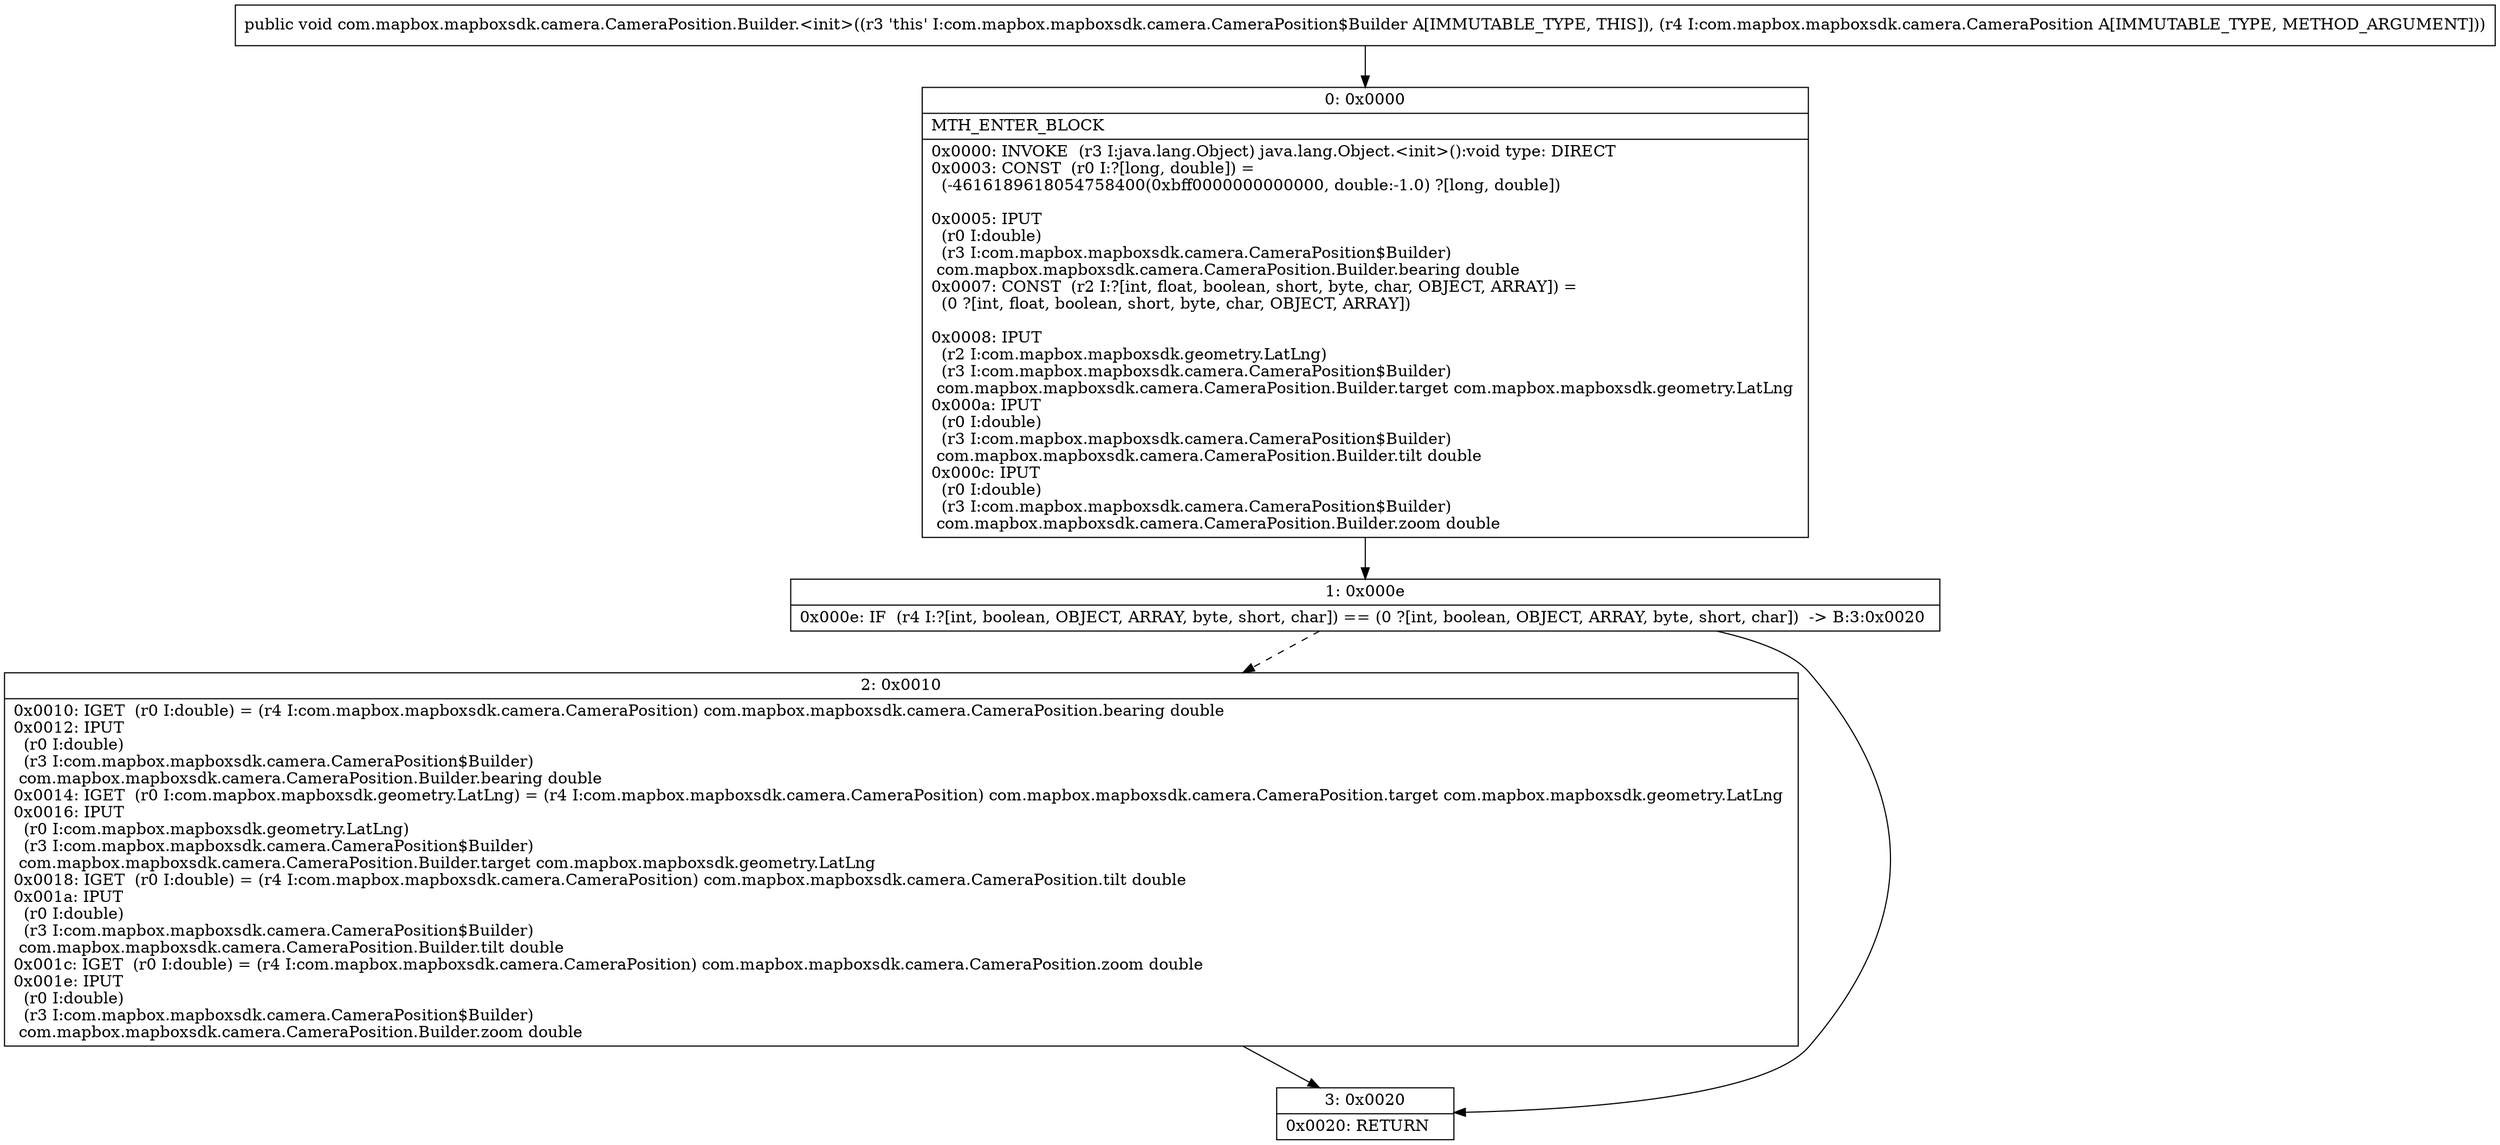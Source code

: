 digraph "CFG forcom.mapbox.mapboxsdk.camera.CameraPosition.Builder.\<init\>(Lcom\/mapbox\/mapboxsdk\/camera\/CameraPosition;)V" {
Node_0 [shape=record,label="{0\:\ 0x0000|MTH_ENTER_BLOCK\l|0x0000: INVOKE  (r3 I:java.lang.Object) java.lang.Object.\<init\>():void type: DIRECT \l0x0003: CONST  (r0 I:?[long, double]) = \l  (\-4616189618054758400(0xbff0000000000000, double:\-1.0) ?[long, double])\l \l0x0005: IPUT  \l  (r0 I:double)\l  (r3 I:com.mapbox.mapboxsdk.camera.CameraPosition$Builder)\l com.mapbox.mapboxsdk.camera.CameraPosition.Builder.bearing double \l0x0007: CONST  (r2 I:?[int, float, boolean, short, byte, char, OBJECT, ARRAY]) = \l  (0 ?[int, float, boolean, short, byte, char, OBJECT, ARRAY])\l \l0x0008: IPUT  \l  (r2 I:com.mapbox.mapboxsdk.geometry.LatLng)\l  (r3 I:com.mapbox.mapboxsdk.camera.CameraPosition$Builder)\l com.mapbox.mapboxsdk.camera.CameraPosition.Builder.target com.mapbox.mapboxsdk.geometry.LatLng \l0x000a: IPUT  \l  (r0 I:double)\l  (r3 I:com.mapbox.mapboxsdk.camera.CameraPosition$Builder)\l com.mapbox.mapboxsdk.camera.CameraPosition.Builder.tilt double \l0x000c: IPUT  \l  (r0 I:double)\l  (r3 I:com.mapbox.mapboxsdk.camera.CameraPosition$Builder)\l com.mapbox.mapboxsdk.camera.CameraPosition.Builder.zoom double \l}"];
Node_1 [shape=record,label="{1\:\ 0x000e|0x000e: IF  (r4 I:?[int, boolean, OBJECT, ARRAY, byte, short, char]) == (0 ?[int, boolean, OBJECT, ARRAY, byte, short, char])  \-\> B:3:0x0020 \l}"];
Node_2 [shape=record,label="{2\:\ 0x0010|0x0010: IGET  (r0 I:double) = (r4 I:com.mapbox.mapboxsdk.camera.CameraPosition) com.mapbox.mapboxsdk.camera.CameraPosition.bearing double \l0x0012: IPUT  \l  (r0 I:double)\l  (r3 I:com.mapbox.mapboxsdk.camera.CameraPosition$Builder)\l com.mapbox.mapboxsdk.camera.CameraPosition.Builder.bearing double \l0x0014: IGET  (r0 I:com.mapbox.mapboxsdk.geometry.LatLng) = (r4 I:com.mapbox.mapboxsdk.camera.CameraPosition) com.mapbox.mapboxsdk.camera.CameraPosition.target com.mapbox.mapboxsdk.geometry.LatLng \l0x0016: IPUT  \l  (r0 I:com.mapbox.mapboxsdk.geometry.LatLng)\l  (r3 I:com.mapbox.mapboxsdk.camera.CameraPosition$Builder)\l com.mapbox.mapboxsdk.camera.CameraPosition.Builder.target com.mapbox.mapboxsdk.geometry.LatLng \l0x0018: IGET  (r0 I:double) = (r4 I:com.mapbox.mapboxsdk.camera.CameraPosition) com.mapbox.mapboxsdk.camera.CameraPosition.tilt double \l0x001a: IPUT  \l  (r0 I:double)\l  (r3 I:com.mapbox.mapboxsdk.camera.CameraPosition$Builder)\l com.mapbox.mapboxsdk.camera.CameraPosition.Builder.tilt double \l0x001c: IGET  (r0 I:double) = (r4 I:com.mapbox.mapboxsdk.camera.CameraPosition) com.mapbox.mapboxsdk.camera.CameraPosition.zoom double \l0x001e: IPUT  \l  (r0 I:double)\l  (r3 I:com.mapbox.mapboxsdk.camera.CameraPosition$Builder)\l com.mapbox.mapboxsdk.camera.CameraPosition.Builder.zoom double \l}"];
Node_3 [shape=record,label="{3\:\ 0x0020|0x0020: RETURN   \l}"];
MethodNode[shape=record,label="{public void com.mapbox.mapboxsdk.camera.CameraPosition.Builder.\<init\>((r3 'this' I:com.mapbox.mapboxsdk.camera.CameraPosition$Builder A[IMMUTABLE_TYPE, THIS]), (r4 I:com.mapbox.mapboxsdk.camera.CameraPosition A[IMMUTABLE_TYPE, METHOD_ARGUMENT])) }"];
MethodNode -> Node_0;
Node_0 -> Node_1;
Node_1 -> Node_2[style=dashed];
Node_1 -> Node_3;
Node_2 -> Node_3;
}

